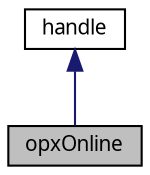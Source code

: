 digraph "opxOnline"
{
 // LATEX_PDF_SIZE
  edge [fontname="Graublau Slab",fontsize="10",labelfontname="Graublau Slab",labelfontsize="10"];
  node [fontname="Graublau Slab",fontsize="10",shape=record];
  Node1 [label="opxOnline",height=0.2,width=0.4,color="black", fillcolor="grey75", style="filled", fontcolor="black",tooltip="opxOnline Provides an interface between Opticka and the Plexon for online data display"];
  Node2 -> Node1 [dir="back",color="midnightblue",fontsize="10",style="solid",fontname="Graublau Slab"];
  Node2 [label="handle",height=0.2,width=0.4,color="black", fillcolor="white", style="filled",URL="$classhandle.html",tooltip=" "];
}
